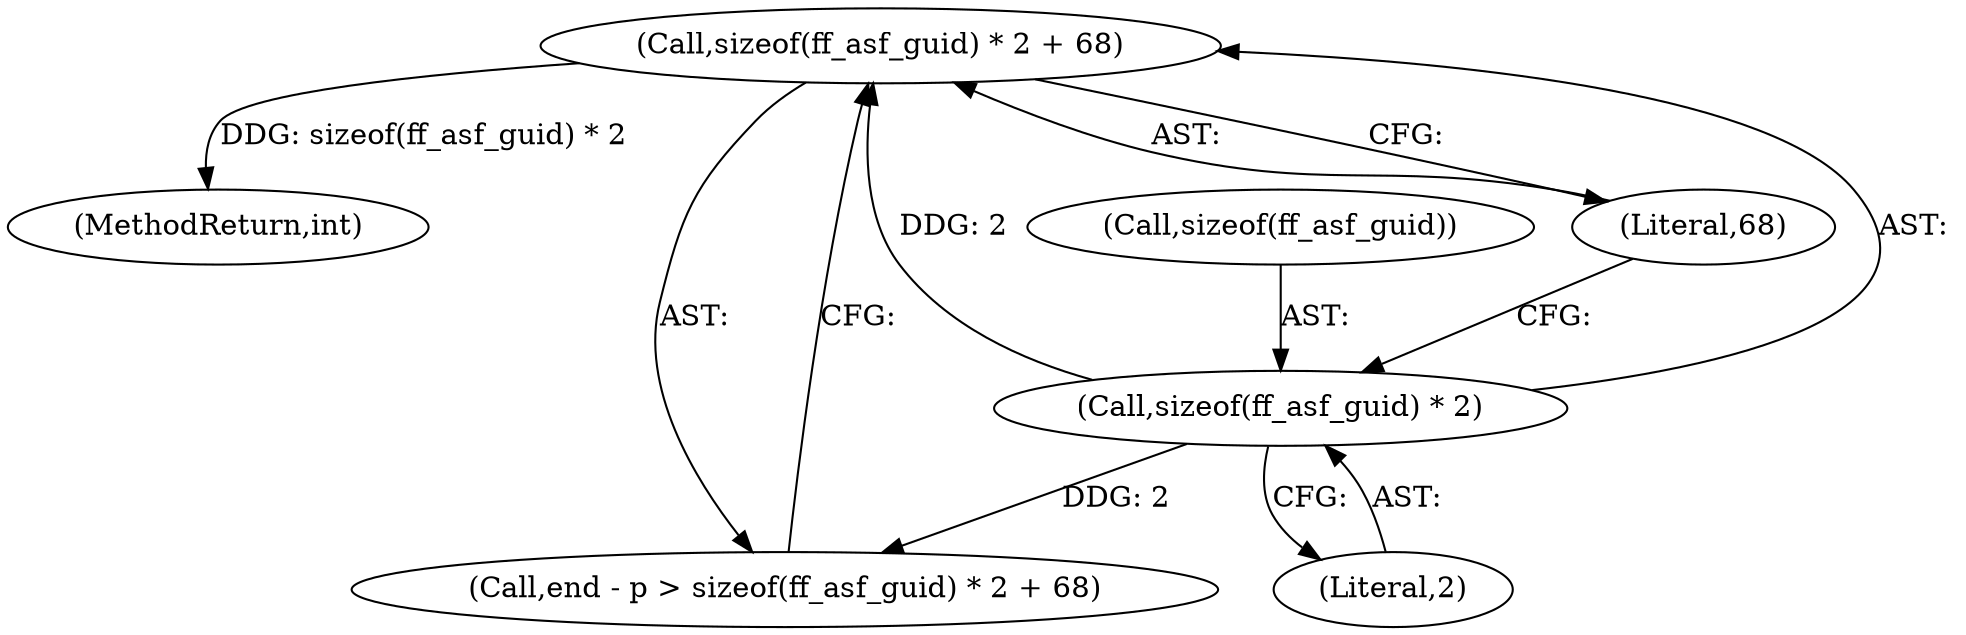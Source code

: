 digraph "0_FFmpeg_cced03dd667a5df6df8fd40d8de0bff477ee02e8@API" {
"1000223" [label="(Call,sizeof(ff_asf_guid) * 2 + 68)"];
"1000224" [label="(Call,sizeof(ff_asf_guid) * 2)"];
"1000225" [label="(Call,sizeof(ff_asf_guid))"];
"1000224" [label="(Call,sizeof(ff_asf_guid) * 2)"];
"1000495" [label="(MethodReturn,int)"];
"1000219" [label="(Call,end - p > sizeof(ff_asf_guid) * 2 + 68)"];
"1000227" [label="(Literal,2)"];
"1000228" [label="(Literal,68)"];
"1000223" [label="(Call,sizeof(ff_asf_guid) * 2 + 68)"];
"1000223" -> "1000219"  [label="AST: "];
"1000223" -> "1000228"  [label="CFG: "];
"1000224" -> "1000223"  [label="AST: "];
"1000228" -> "1000223"  [label="AST: "];
"1000219" -> "1000223"  [label="CFG: "];
"1000223" -> "1000495"  [label="DDG: sizeof(ff_asf_guid) * 2"];
"1000224" -> "1000223"  [label="DDG: 2"];
"1000224" -> "1000227"  [label="CFG: "];
"1000225" -> "1000224"  [label="AST: "];
"1000227" -> "1000224"  [label="AST: "];
"1000228" -> "1000224"  [label="CFG: "];
"1000224" -> "1000219"  [label="DDG: 2"];
}
